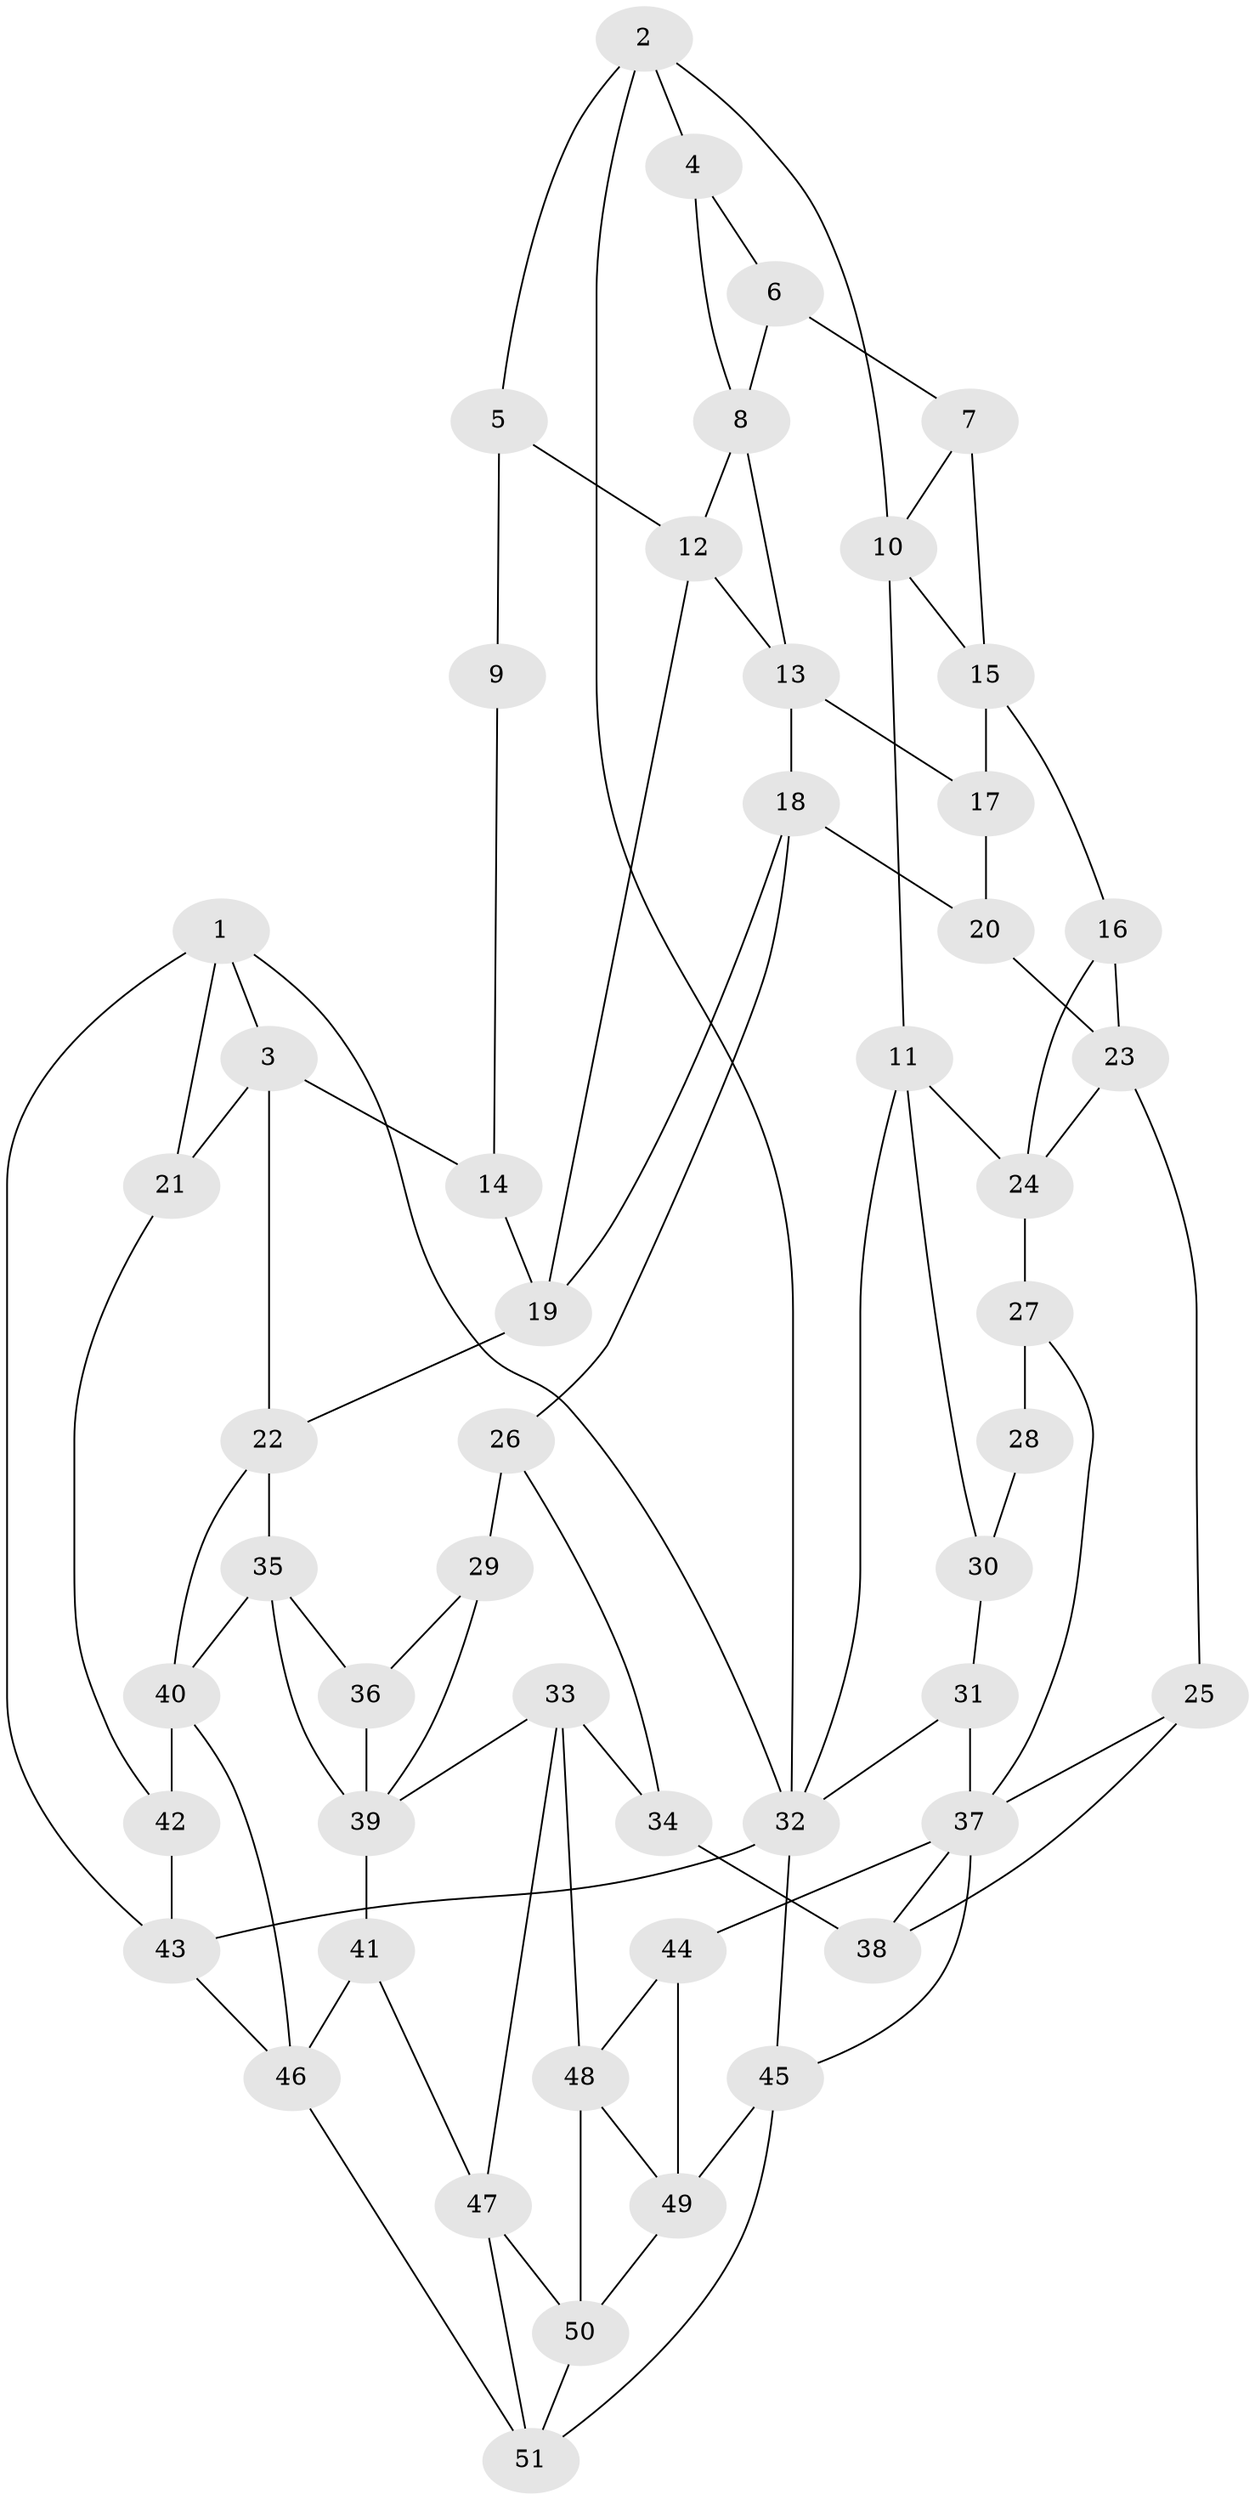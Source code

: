 // original degree distribution, {3: 0.0196078431372549, 6: 0.24509803921568626, 4: 0.2647058823529412, 5: 0.47058823529411764}
// Generated by graph-tools (version 1.1) at 2025/27/03/09/25 03:27:03]
// undirected, 51 vertices, 92 edges
graph export_dot {
graph [start="1"]
  node [color=gray90,style=filled];
  1;
  2;
  3;
  4;
  5;
  6;
  7;
  8;
  9;
  10;
  11;
  12;
  13;
  14;
  15;
  16;
  17;
  18;
  19;
  20;
  21;
  22;
  23;
  24;
  25;
  26;
  27;
  28;
  29;
  30;
  31;
  32;
  33;
  34;
  35;
  36;
  37;
  38;
  39;
  40;
  41;
  42;
  43;
  44;
  45;
  46;
  47;
  48;
  49;
  50;
  51;
  1 -- 3 [weight=1.0];
  1 -- 21 [weight=1.0];
  1 -- 32 [weight=1.0];
  1 -- 43 [weight=1.0];
  2 -- 4 [weight=1.0];
  2 -- 5 [weight=1.0];
  2 -- 10 [weight=1.0];
  2 -- 32 [weight=1.0];
  3 -- 14 [weight=1.0];
  3 -- 21 [weight=1.0];
  3 -- 22 [weight=1.0];
  4 -- 6 [weight=1.0];
  4 -- 8 [weight=1.0];
  5 -- 9 [weight=2.0];
  5 -- 12 [weight=1.0];
  6 -- 7 [weight=2.0];
  6 -- 8 [weight=1.0];
  7 -- 10 [weight=1.0];
  7 -- 15 [weight=1.0];
  8 -- 12 [weight=1.0];
  8 -- 13 [weight=1.0];
  9 -- 14 [weight=2.0];
  10 -- 11 [weight=1.0];
  10 -- 15 [weight=1.0];
  11 -- 24 [weight=1.0];
  11 -- 30 [weight=1.0];
  11 -- 32 [weight=1.0];
  12 -- 13 [weight=1.0];
  12 -- 19 [weight=1.0];
  13 -- 17 [weight=1.0];
  13 -- 18 [weight=1.0];
  14 -- 19 [weight=1.0];
  15 -- 16 [weight=1.0];
  15 -- 17 [weight=1.0];
  16 -- 23 [weight=1.0];
  16 -- 24 [weight=1.0];
  17 -- 20 [weight=2.0];
  18 -- 19 [weight=1.0];
  18 -- 20 [weight=1.0];
  18 -- 26 [weight=1.0];
  19 -- 22 [weight=1.0];
  20 -- 23 [weight=1.0];
  21 -- 42 [weight=1.0];
  22 -- 35 [weight=1.0];
  22 -- 40 [weight=1.0];
  23 -- 24 [weight=1.0];
  23 -- 25 [weight=1.0];
  24 -- 27 [weight=1.0];
  25 -- 37 [weight=1.0];
  25 -- 38 [weight=1.0];
  26 -- 29 [weight=2.0];
  26 -- 34 [weight=1.0];
  27 -- 28 [weight=2.0];
  27 -- 37 [weight=1.0];
  28 -- 30 [weight=2.0];
  29 -- 36 [weight=1.0];
  29 -- 39 [weight=1.0];
  30 -- 31 [weight=1.0];
  31 -- 32 [weight=1.0];
  31 -- 37 [weight=1.0];
  32 -- 43 [weight=1.0];
  32 -- 45 [weight=1.0];
  33 -- 34 [weight=1.0];
  33 -- 39 [weight=1.0];
  33 -- 47 [weight=1.0];
  33 -- 48 [weight=1.0];
  34 -- 38 [weight=2.0];
  35 -- 36 [weight=1.0];
  35 -- 39 [weight=1.0];
  35 -- 40 [weight=1.0];
  36 -- 39 [weight=2.0];
  37 -- 38 [weight=1.0];
  37 -- 44 [weight=1.0];
  37 -- 45 [weight=1.0];
  39 -- 41 [weight=1.0];
  40 -- 42 [weight=2.0];
  40 -- 46 [weight=1.0];
  41 -- 46 [weight=1.0];
  41 -- 47 [weight=1.0];
  42 -- 43 [weight=1.0];
  43 -- 46 [weight=1.0];
  44 -- 48 [weight=1.0];
  44 -- 49 [weight=1.0];
  45 -- 49 [weight=1.0];
  45 -- 51 [weight=1.0];
  46 -- 51 [weight=1.0];
  47 -- 50 [weight=1.0];
  47 -- 51 [weight=1.0];
  48 -- 49 [weight=1.0];
  48 -- 50 [weight=1.0];
  49 -- 50 [weight=1.0];
  50 -- 51 [weight=1.0];
}
